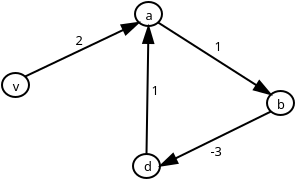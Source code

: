 <?xml version="1.0"?>
<dia:diagram xmlns:dia="http://www.lysator.liu.se/~alla/dia/">
  <dia:layer name="Hintergrund" visible="true">
    <dia:object type="Standard - Ellipse" version="0" id="O0">
      <dia:attribute name="obj_pos">
        <dia:point val="6.45,6.7"/>
      </dia:attribute>
      <dia:attribute name="obj_bb">
        <dia:rectangle val="6.4,6.65;7.85,7.95"/>
      </dia:attribute>
      <dia:attribute name="elem_corner">
        <dia:point val="6.45,6.7"/>
      </dia:attribute>
      <dia:attribute name="elem_width">
        <dia:real val="1.35"/>
      </dia:attribute>
      <dia:attribute name="elem_height">
        <dia:real val="1.2"/>
      </dia:attribute>
    </dia:object>
    <dia:object type="Standard - Text" version="0" id="O1">
      <dia:attribute name="obj_pos">
        <dia:point val="7.15,7.6"/>
      </dia:attribute>
      <dia:attribute name="obj_bb">
        <dia:rectangle val="6.848,6.987;7.452,7.787"/>
      </dia:attribute>
      <dia:attribute name="text">
        <dia:composite type="text">
          <dia:attribute name="string">
            <dia:string>#v#</dia:string>
          </dia:attribute>
          <dia:attribute name="font">
            <dia:font name="Helvetica"/>
          </dia:attribute>
          <dia:attribute name="height">
            <dia:real val="0.8"/>
          </dia:attribute>
          <dia:attribute name="pos">
            <dia:point val="7.15,7.6"/>
          </dia:attribute>
          <dia:attribute name="color">
            <dia:color val="#000000"/>
          </dia:attribute>
          <dia:attribute name="alignment">
            <dia:enum val="1"/>
          </dia:attribute>
        </dia:composite>
      </dia:attribute>
    </dia:object>
    <dia:object type="Standard - Ellipse" version="0" id="O2">
      <dia:attribute name="obj_pos">
        <dia:point val="13.1,3.15"/>
      </dia:attribute>
      <dia:attribute name="obj_bb">
        <dia:rectangle val="13.05,3.1;14.5,4.4"/>
      </dia:attribute>
      <dia:attribute name="elem_corner">
        <dia:point val="13.1,3.15"/>
      </dia:attribute>
      <dia:attribute name="elem_width">
        <dia:real val="1.35"/>
      </dia:attribute>
      <dia:attribute name="elem_height">
        <dia:real val="1.2"/>
      </dia:attribute>
    </dia:object>
    <dia:object type="Standard - Text" version="0" id="O3">
      <dia:attribute name="obj_pos">
        <dia:point val="13.8,4.05"/>
      </dia:attribute>
      <dia:attribute name="obj_bb">
        <dia:rectangle val="13.474,3.437;14.126,4.237"/>
      </dia:attribute>
      <dia:attribute name="text">
        <dia:composite type="text">
          <dia:attribute name="string">
            <dia:string>#a#</dia:string>
          </dia:attribute>
          <dia:attribute name="font">
            <dia:font name="Helvetica"/>
          </dia:attribute>
          <dia:attribute name="height">
            <dia:real val="0.8"/>
          </dia:attribute>
          <dia:attribute name="pos">
            <dia:point val="13.8,4.05"/>
          </dia:attribute>
          <dia:attribute name="color">
            <dia:color val="#000000"/>
          </dia:attribute>
          <dia:attribute name="alignment">
            <dia:enum val="1"/>
          </dia:attribute>
        </dia:composite>
      </dia:attribute>
    </dia:object>
    <dia:object type="Standard - Ellipse" version="0" id="O4">
      <dia:attribute name="obj_pos">
        <dia:point val="13,10.75"/>
      </dia:attribute>
      <dia:attribute name="obj_bb">
        <dia:rectangle val="12.95,10.7;14.4,12"/>
      </dia:attribute>
      <dia:attribute name="elem_corner">
        <dia:point val="13,10.75"/>
      </dia:attribute>
      <dia:attribute name="elem_width">
        <dia:real val="1.35"/>
      </dia:attribute>
      <dia:attribute name="elem_height">
        <dia:real val="1.2"/>
      </dia:attribute>
    </dia:object>
    <dia:object type="Standard - Text" version="0" id="O5">
      <dia:attribute name="obj_pos">
        <dia:point val="13.75,11.6"/>
      </dia:attribute>
      <dia:attribute name="obj_bb">
        <dia:rectangle val="13.424,10.987;14.076,11.787"/>
      </dia:attribute>
      <dia:attribute name="text">
        <dia:composite type="text">
          <dia:attribute name="string">
            <dia:string>#d#</dia:string>
          </dia:attribute>
          <dia:attribute name="font">
            <dia:font name="Helvetica"/>
          </dia:attribute>
          <dia:attribute name="height">
            <dia:real val="0.8"/>
          </dia:attribute>
          <dia:attribute name="pos">
            <dia:point val="13.75,11.6"/>
          </dia:attribute>
          <dia:attribute name="color">
            <dia:color val="#000000"/>
          </dia:attribute>
          <dia:attribute name="alignment">
            <dia:enum val="1"/>
          </dia:attribute>
        </dia:composite>
      </dia:attribute>
    </dia:object>
    <dia:object type="Standard - Ellipse" version="0" id="O6">
      <dia:attribute name="obj_pos">
        <dia:point val="19.7,7.6"/>
      </dia:attribute>
      <dia:attribute name="obj_bb">
        <dia:rectangle val="19.65,7.55;21.1,8.85"/>
      </dia:attribute>
      <dia:attribute name="elem_corner">
        <dia:point val="19.7,7.6"/>
      </dia:attribute>
      <dia:attribute name="elem_width">
        <dia:real val="1.35"/>
      </dia:attribute>
      <dia:attribute name="elem_height">
        <dia:real val="1.2"/>
      </dia:attribute>
    </dia:object>
    <dia:object type="Standard - Text" version="0" id="O7">
      <dia:attribute name="obj_pos">
        <dia:point val="20.4,8.5"/>
      </dia:attribute>
      <dia:attribute name="obj_bb">
        <dia:rectangle val="20.074,7.887;20.726,8.687"/>
      </dia:attribute>
      <dia:attribute name="text">
        <dia:composite type="text">
          <dia:attribute name="string">
            <dia:string>#b#</dia:string>
          </dia:attribute>
          <dia:attribute name="font">
            <dia:font name="Helvetica"/>
          </dia:attribute>
          <dia:attribute name="height">
            <dia:real val="0.8"/>
          </dia:attribute>
          <dia:attribute name="pos">
            <dia:point val="20.4,8.5"/>
          </dia:attribute>
          <dia:attribute name="color">
            <dia:color val="#000000"/>
          </dia:attribute>
          <dia:attribute name="alignment">
            <dia:enum val="1"/>
          </dia:attribute>
        </dia:composite>
      </dia:attribute>
    </dia:object>
    <dia:object type="UML - Message" version="0" id="O8">
      <dia:attribute name="obj_pos">
        <dia:point val="7.602,6.876"/>
      </dia:attribute>
      <dia:attribute name="obj_bb">
        <dia:rectangle val="7.557,3.813;13.469,6.921"/>
      </dia:attribute>
      <dia:attribute name="conn_endpoints">
        <dia:point val="7.602,6.876"/>
        <dia:point val="13.298,4.174"/>
      </dia:attribute>
      <dia:attribute name="text">
        <dia:string>#2#</dia:string>
      </dia:attribute>
      <dia:attribute name="text_pos">
        <dia:point val="10.3,5.3"/>
      </dia:attribute>
      <dia:attribute name="type">
        <dia:int val="0"/>
      </dia:attribute>
      <dia:connections>
        <dia:connection handle="0" to="O0" connection="2"/>
        <dia:connection handle="1" to="O2" connection="5"/>
      </dia:connections>
    </dia:object>
    <dia:object type="UML - Message" version="0" id="O9">
      <dia:attribute name="obj_pos">
        <dia:point val="14.252,4.174"/>
      </dia:attribute>
      <dia:attribute name="obj_bb">
        <dia:rectangle val="14.21,4.132;20.113,8.113"/>
      </dia:attribute>
      <dia:attribute name="conn_endpoints">
        <dia:point val="14.252,4.174"/>
        <dia:point val="19.898,7.776"/>
      </dia:attribute>
      <dia:attribute name="text">
        <dia:string>#1#</dia:string>
      </dia:attribute>
      <dia:attribute name="text_pos">
        <dia:point val="17.25,5.6"/>
      </dia:attribute>
      <dia:attribute name="type">
        <dia:int val="0"/>
      </dia:attribute>
      <dia:connections>
        <dia:connection handle="0" to="O2" connection="7"/>
        <dia:connection handle="1" to="O6" connection="0"/>
      </dia:connections>
    </dia:object>
    <dia:object type="UML - Message" version="0" id="O10">
      <dia:attribute name="obj_pos">
        <dia:point val="19.898,8.624"/>
      </dia:attribute>
      <dia:attribute name="obj_bb">
        <dia:rectangle val="14.174,8.579;19.943,11.709"/>
      </dia:attribute>
      <dia:attribute name="conn_endpoints">
        <dia:point val="19.898,8.624"/>
        <dia:point val="14.35,11.35"/>
      </dia:attribute>
      <dia:attribute name="text">
        <dia:string>#-3#</dia:string>
      </dia:attribute>
      <dia:attribute name="text_pos">
        <dia:point val="17.15,10.85"/>
      </dia:attribute>
      <dia:attribute name="type">
        <dia:int val="0"/>
      </dia:attribute>
      <dia:connections>
        <dia:connection handle="0" to="O6" connection="5"/>
        <dia:connection handle="1" to="O4" connection="4"/>
      </dia:connections>
    </dia:object>
    <dia:object type="UML - Message" version="0" id="O11">
      <dia:attribute name="obj_pos">
        <dia:point val="13.675,10.75"/>
      </dia:attribute>
      <dia:attribute name="obj_bb">
        <dia:rectangle val="13.375,4.3;14.426,10.8"/>
      </dia:attribute>
      <dia:attribute name="conn_endpoints">
        <dia:point val="13.675,10.75"/>
        <dia:point val="13.775,4.35"/>
      </dia:attribute>
      <dia:attribute name="text">
        <dia:string>#1#</dia:string>
      </dia:attribute>
      <dia:attribute name="text_pos">
        <dia:point val="14.1,7.8"/>
      </dia:attribute>
      <dia:attribute name="type">
        <dia:int val="0"/>
      </dia:attribute>
      <dia:connections>
        <dia:connection handle="0" to="O4" connection="1"/>
        <dia:connection handle="1" to="O2" connection="6"/>
      </dia:connections>
    </dia:object>
  </dia:layer>
</dia:diagram>
